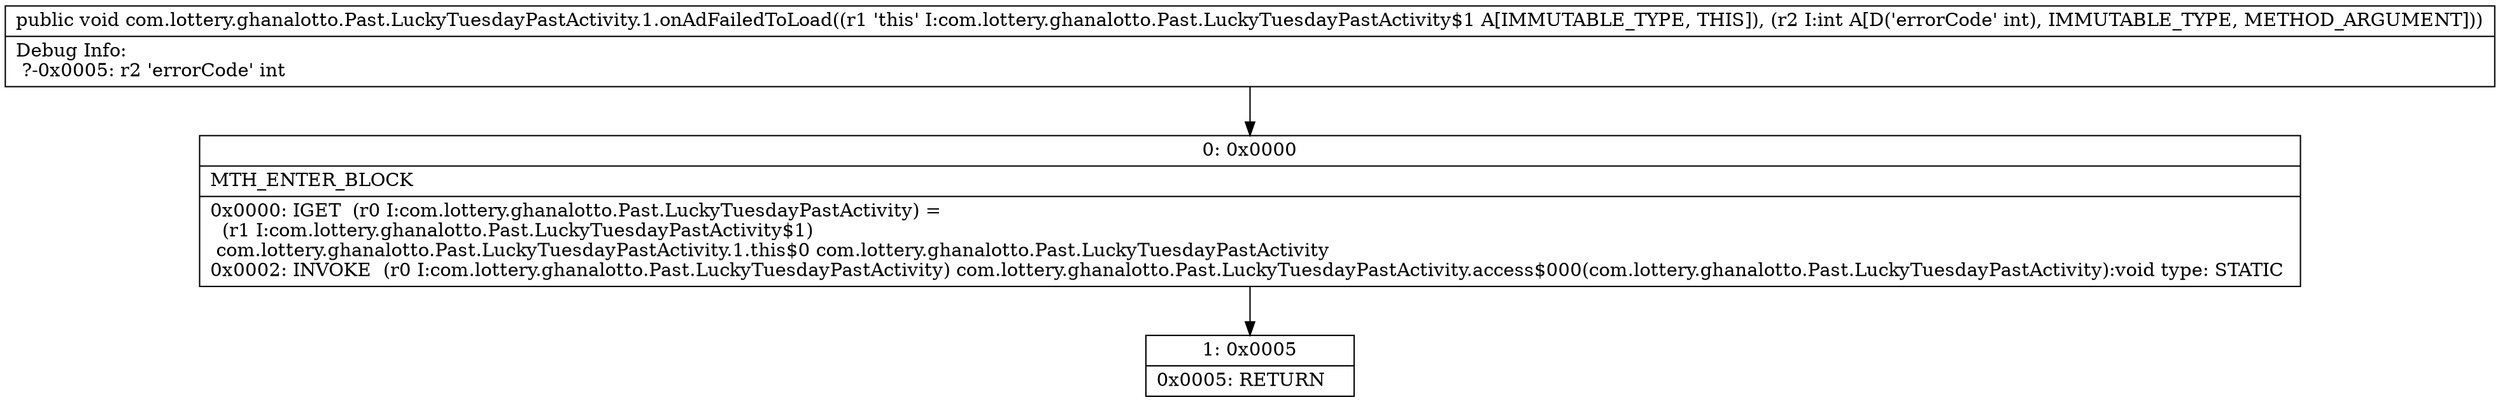 digraph "CFG forcom.lottery.ghanalotto.Past.LuckyTuesdayPastActivity.1.onAdFailedToLoad(I)V" {
Node_0 [shape=record,label="{0\:\ 0x0000|MTH_ENTER_BLOCK\l|0x0000: IGET  (r0 I:com.lottery.ghanalotto.Past.LuckyTuesdayPastActivity) = \l  (r1 I:com.lottery.ghanalotto.Past.LuckyTuesdayPastActivity$1)\l com.lottery.ghanalotto.Past.LuckyTuesdayPastActivity.1.this$0 com.lottery.ghanalotto.Past.LuckyTuesdayPastActivity \l0x0002: INVOKE  (r0 I:com.lottery.ghanalotto.Past.LuckyTuesdayPastActivity) com.lottery.ghanalotto.Past.LuckyTuesdayPastActivity.access$000(com.lottery.ghanalotto.Past.LuckyTuesdayPastActivity):void type: STATIC \l}"];
Node_1 [shape=record,label="{1\:\ 0x0005|0x0005: RETURN   \l}"];
MethodNode[shape=record,label="{public void com.lottery.ghanalotto.Past.LuckyTuesdayPastActivity.1.onAdFailedToLoad((r1 'this' I:com.lottery.ghanalotto.Past.LuckyTuesdayPastActivity$1 A[IMMUTABLE_TYPE, THIS]), (r2 I:int A[D('errorCode' int), IMMUTABLE_TYPE, METHOD_ARGUMENT]))  | Debug Info:\l  ?\-0x0005: r2 'errorCode' int\l}"];
MethodNode -> Node_0;
Node_0 -> Node_1;
}

